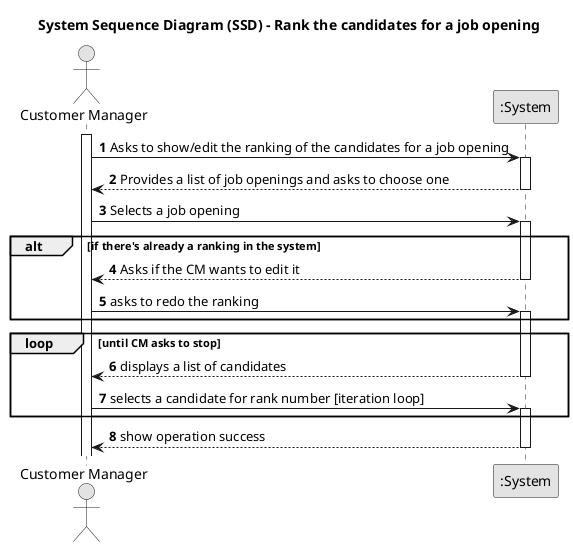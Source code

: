 @startuml
skinparam monochrome true
skinparam packageStyle rectangle
skinparam shadowing false

title System Sequence Diagram (SSD) - Rank the candidates for a job opening

autonumber

actor "Customer Manager" as Manager
participant ":System" as System

activate Manager

    Manager -> System : Asks to show/edit the ranking of the candidates for a job opening
    activate System

        System --> Manager : Provides a list of job openings and asks to choose one

    deactivate System

    Manager -> System : Selects a job opening
    activate System
    alt if there's already a ranking in the system
        System --> Manager : Asks if the CM wants to edit it
    deactivate System
    Manager -> System : asks to redo the ranking
    activate System
    end alt
    loop until CM asks to stop
        System --> Manager : displays a list of candidates
    deactivate System
    Manager -> System : selects a candidate for rank number [iteration loop]
    activate System
    end loop
        System --> Manager : show operation success
    deactivate System

@enduml